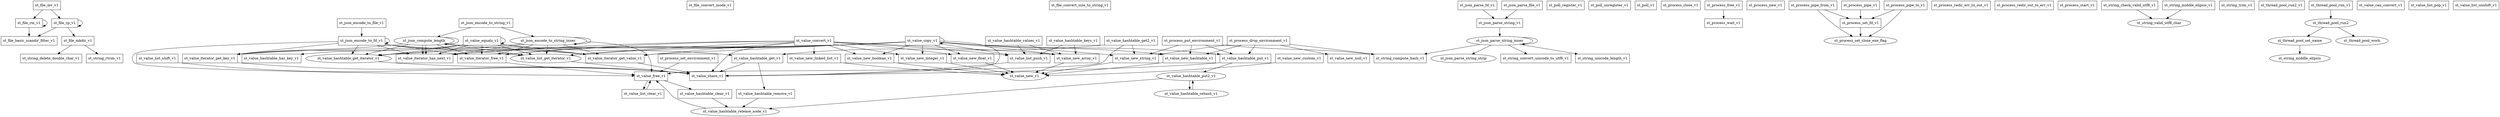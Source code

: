 digraph LibStone {
	st_file_basic_scandir_filter_v1 [shape=box];
	st_file_convert_mode_v1 [shape=box];
	st_file_convert_size_to_string_v1 [shape=box];
	st_file_cp_v1 [shape=box];
	st_file_mkdir_v1 [shape=box];
	st_file_mv_v1 [shape=box];
	st_file_rm_v1 [shape=box];
	st_json_compute_length [shape=oval];
	st_json_encode_to_fd_v1 [shape=box];
	st_json_encode_to_file_v1 [shape=box];
	st_json_encode_to_string_inner [shape=oval];
	st_json_encode_to_string_v1 [shape=box];
	st_json_parse_fd_v1 [shape=box];
	st_json_parse_file_v1 [shape=box];
	st_json_parse_string_inner [shape=oval];
	st_json_parse_string_strip [shape=oval];
	st_json_parse_string_v1 [shape=box];
	st_poll_register_v1 [shape=box];
	st_poll_unregister_v1 [shape=box];
	st_poll_v1 [shape=box];
	st_process_close_v1 [shape=box];
	st_process_drop_environment_v1 [shape=box];
	st_process_free_v1 [shape=box];
	st_process_new_v1 [shape=box];
	st_process_pipe_from_v1 [shape=box];
	st_process_pipe_to_v1 [shape=box];
	st_process_pipe_v1 [shape=box];
	st_process_put_environment_v1 [shape=box];
	st_process_redir_err_to_out_v1 [shape=box];
	st_process_redir_out_to_err_v1 [shape=box];
	st_process_set_close_exe_flag [shape=oval];
	st_process_set_environment_v1 [shape=box];
	st_process_set_fd_v1 [shape=box];
	st_process_start_v1 [shape=box];
	st_process_wait_v1 [shape=box];
	st_string_check_valid_utf8_v1 [shape=box];
	st_string_compute_hash_v1 [shape=box];
	st_string_convert_unicode_to_utf8_v1 [shape=box];
	st_string_delete_double_char_v1 [shape=box];
	st_string_middle_elipsis_v1 [shape=box];
	st_string_rtrim_v1 [shape=box];
	st_string_trim_v1 [shape=box];
	st_string_unicode_length_v1 [shape=box];
	st_string_valid_utf8_char [shape=oval];
	st_thread_pool_run2_v1 [shape=box];
	st_thread_pool_run_v1 [shape=box];
	st_thread_pool_set_name [shape=oval];
	st_thread_pool_work [shape=oval];
	st_value_can_convert_v1 [shape=box];
	st_value_convert_v1 [shape=box];
	st_value_copy_v1 [shape=box];
	st_value_equals_v1 [shape=box];
	st_value_free_v1 [shape=box];
	st_value_hashtable_clear_v1 [shape=box];
	st_value_hashtable_get2_v1 [shape=box];
	st_value_hashtable_get_v1 [shape=box];
	st_value_hashtable_has_key_v1 [shape=box];
	st_value_hashtable_keys_v1 [shape=box];
	st_value_hashtable_put_v1 [shape=box];
	st_value_hashtable_remove_v1 [shape=box];
	st_value_hashtable_values_v1 [shape=box];
	st_value_iterator_free_v1 [shape=box];
	st_value_iterator_get_key_v1 [shape=box];
	st_value_iterator_get_value_v1 [shape=box];
	st_value_iterator_has_next_v1 [shape=box];
	st_value_list_clear_v1 [shape=box];
	st_value_list_pop_v1 [shape=box];
	st_value_list_push_v1 [shape=box];
	st_value_list_shift_v1 [shape=box];
	st_value_list_unshift_v1 [shape=box];
	st_value_new_array_v1 [shape=box];
	st_value_new_boolean_v1 [shape=box];
	st_value_new_custom_v1 [shape=box];
	st_value_new_float_v1 [shape=box];
	st_value_new_hashtable_v1 [shape=box];
	st_value_new_integer_v1 [shape=box];
	st_value_new_linked_list_v1 [shape=box];
	st_value_new_null_v1 [shape=box];
	st_value_new_string_v1 [shape=box];
	st_value_share_v1 [shape=box];
	st_value_new_v1 [shape=oval];
	st_value_hashtable_put2_v1 [shape=oval];
	st_value_hashtable_rehash_v1 [shape=oval];
	st_value_hashtable_release_node_v1 [shape=oval];

	st_file_cp_v1 -> st_file_basic_scandir_filter_v1;
	st_file_cp_v1 -> st_file_cp_v1;
	st_file_cp_v1 -> st_file_mkdir_v1;
	st_file_mkdir_v1 -> st_string_delete_double_char_v1;
	st_file_mkdir_v1 -> st_string_rtrim_v1;
	st_file_mv_v1 -> st_file_cp_v1;
	st_file_mv_v1 -> st_file_rm_v1;
	st_file_rm_v1 -> st_file_basic_scandir_filter_v1;
	st_file_rm_v1 -> st_file_rm_v1;

	st_json_compute_length -> st_json_compute_length;
	st_json_compute_length -> st_value_hashtable_get_iterator_v1;
	st_json_compute_length -> st_value_iterator_free_v1;
	st_json_compute_length -> st_value_iterator_get_key_v1;
	st_json_compute_length -> st_value_iterator_get_value_v1;
	st_json_compute_length -> st_value_iterator_has_next_v1;
	st_json_compute_length -> st_value_iterator_has_next_v1;
	st_json_compute_length -> st_value_list_get_iterator_v1;
	st_json_encode_to_fd_v1 -> st_json_encode_to_fd_v1;
	st_json_encode_to_fd_v1 -> st_value_free_v1;
	st_json_encode_to_fd_v1 -> st_value_hashtable_get_iterator_v1;
	st_json_encode_to_fd_v1 -> st_value_iterator_free_v1;
	st_json_encode_to_fd_v1 -> st_value_iterator_get_key_v1;
	st_json_encode_to_fd_v1 -> st_value_iterator_get_value_v1;
	st_json_encode_to_fd_v1 -> st_value_iterator_has_next_v1;
	st_json_encode_to_fd_v1 -> st_value_list_get_iterator_v1;
	st_json_encode_to_file_v1 -> st_json_encode_to_fd_v1;
	st_json_encode_to_string_inner -> st_json_encode_to_string_inner;
	st_json_encode_to_string_inner -> st_value_free_v1;
	st_json_encode_to_string_inner -> st_value_hashtable_get_iterator_v1;
	st_json_encode_to_string_inner -> st_value_iterator_free_v1;
	st_json_encode_to_string_inner -> st_value_iterator_get_value_v1;
	st_json_encode_to_string_inner -> st_value_iterator_has_next_v1;
	st_json_encode_to_string_inner -> st_value_list_get_iterator_v1;
	st_json_encode_to_string_v1 -> st_json_compute_length;
	st_json_encode_to_string_v1 -> st_json_encode_to_string_inner;
	st_json_parse_fd_v1 -> st_json_parse_string_v1;
	st_json_parse_file_v1 -> st_json_parse_string_v1;
	st_json_parse_string_inner -> st_json_parse_string_inner;
	st_json_parse_string_inner -> st_json_parse_string_strip;
	st_json_parse_string_inner -> st_string_compute_hash_v1;
	st_json_parse_string_inner -> st_string_convert_unicode_to_utf8_v1;
	st_json_parse_string_inner -> st_string_unicode_length_v1;
	st_json_parse_string_v1 -> st_json_parse_string_inner;

	st_process_drop_environment_v1 -> st_string_compute_hash_v1;
	st_process_drop_environment_v1 -> st_value_hashtable_put_v1;
	st_process_drop_environment_v1 -> st_value_new_hashtable_v1;
	st_process_drop_environment_v1 -> st_value_new_null_v1;
	st_process_drop_environment_v1 -> st_value_new_string_v1;
	st_process_free_v1 -> st_process_wait_v1;
	st_process_pipe_from_v1 -> st_process_set_close_exe_flag;
	st_process_pipe_from_v1 -> st_process_set_fd_v1;
	st_process_pipe_to_v1 -> st_process_set_close_exe_flag;
	st_process_pipe_to_v1 -> st_process_set_fd_v1;
	st_process_pipe_v1 -> st_process_set_fd_v1;
	st_process_put_environment_v1 -> st_string_compute_hash_v1;
	st_process_put_environment_v1 -> st_value_hashtable_put_v1;
	st_process_put_environment_v1 -> st_value_new_hashtable_v1;
	st_process_put_environment_v1 -> st_value_new_string_v1;
	st_process_set_environment_v1 -> st_value_free_v1;
	st_process_set_fd_v1 -> st_process_set_close_exe_flag;

	st_string_check_valid_utf8_v1 -> st_string_valid_utf8_char;
	st_string_middle_elipsis_v1 -> st_string_valid_utf8_char;

	st_thread_pool_run_v1 -> st_thread_pool_run2;
	st_thread_pool_run2 -> st_thread_pool_set_name;
	st_thread_pool_run2 -> st_thread_pool_work;
	st_thread_pool_set_name -> st_string_middle_elipsis;

	st_value_convert_v1 -> st_value_iterator_free_v1;
	st_value_convert_v1 -> st_value_iterator_get_value_v1;
	st_value_convert_v1 -> st_value_iterator_has_next_v1;
	st_value_convert_v1 -> st_value_list_get_iterator_v1;
	st_value_convert_v1 -> st_value_list_push_v1;
	st_value_convert_v1 -> st_value_new_array_v1;
	st_value_convert_v1 -> st_value_new_boolean_v1;
	st_value_convert_v1 -> st_value_new_float_v1;
	st_value_convert_v1 -> st_value_new_integer_v1;
	st_value_convert_v1 -> st_value_new_linked_list_v1;
	st_value_convert_v1 -> st_value_share_v1;
	st_value_copy_v1 -> st_value_copy_v1;
	st_value_copy_v1 -> st_value_hashtable_get_iterator_v1;
	st_value_copy_v1 -> st_value_hashtable_put_v1;
	st_value_copy_v1 -> st_value_iterator_free_v1;
	st_value_copy_v1 -> st_value_iterator_get_key_v1;
	st_value_copy_v1 -> st_value_iterator_get_value_v1;
	st_value_copy_v1 -> st_value_iterator_has_next_v1;
	st_value_copy_v1 -> st_value_list_get_iterator_v1;
	st_value_copy_v1 -> st_value_list_push_v1;
	st_value_copy_v1 -> st_value_new_array_v1;
	st_value_copy_v1 -> st_value_new_boolean_v1;
	st_value_copy_v1 -> st_value_new_float_v1;
	st_value_copy_v1 -> st_value_new_hashtable_v1;
	st_value_copy_v1 -> st_value_new_integer_v1;
	st_value_copy_v1 -> st_value_new_string_v1;
	st_value_copy_v1 -> st_value_share_v1;
	st_value_equals_v1 -> st_value_equals_v1;
	st_value_equals_v1 -> st_value_hashtable_get_iterator_v1;
	st_value_equals_v1 -> st_value_hashtable_get_v1;
	st_value_equals_v1 -> st_value_hashtable_has_key_v1;
	st_value_equals_v1 -> st_value_iterator_free_v1;
	st_value_equals_v1 -> st_value_iterator_get_key_v1;
	st_value_equals_v1 -> st_value_iterator_get_value_v1;
	st_value_equals_v1 -> st_value_iterator_has_next_v1;
	st_value_equals_v1 -> st_value_list_get_iterator_v1;
	st_value_free_v1 -> st_value_hashtable_clear_v1;
	st_value_free_v1 -> st_value_list_clear_v1;
	st_value_hashtable_clear_v1 -> st_value_hashtable_release_node_v1;
	st_value_hashtable_get2_v1 -> st_value_free_v1;
	st_value_hashtable_get2_v1 -> st_value_hashtable_get_v1;
	st_value_hashtable_get2_v1 -> st_value_new_string_v1;
	st_value_hashtable_get_iterator_v1 -> st_value_share_v1;
	st_value_hashtable_get_v1 -> st_value_hashtable_remove_v1;
	st_value_hashtable_get_v1 -> st_value_share_v1;
	st_value_hashtable_keys_v1 -> st_value_list_push_v1;
	st_value_hashtable_keys_v1 -> st_value_new_array_v1;
	st_value_hashtable_put2_v1 -> st_value_hashtable_rehash_v1;
	st_value_hashtable_put2_v1 -> st_value_hashtable_release_node_v1;
	st_value_hashtable_put_v1 -> st_value_hashtable_put2_v1;
	st_value_hashtable_put_v1 -> st_value_share_v1;
	st_value_hashtable_rehash_v1 -> st_value_hashtable_put2_v1;
	st_value_hashtable_release_node_v1 -> st_value_free_v1;
	st_value_hashtable_remove_v1 -> st_value_hashtable_release_node_v1;
	st_value_hashtable_values_v1 -> st_value_list_push_v1;
	st_value_hashtable_values_v1 -> st_value_new_array_v1;
	st_value_iterator_free_v1 -> st_value_free_v1;
	st_value_iterator_get_key_v1 -> st_value_share_v1;
	st_value_iterator_get_value_v1 -> st_value_share_v1;
	st_value_list_clear_v1 -> st_value_free_v1;
	st_value_list_get_iterator_v1 -> st_value_share_v1;
	st_value_list_push_v1 -> st_value_share_v1;
	st_value_list_shift_v1 -> st_value_share_v1;
	st_value_new_array_v1 -> st_value_new_v1;
	st_value_new_boolean_v1 -> st_value_new_v1;
	st_value_new_custom_v1 -> st_value_new_v1;
	st_value_new_float_v1 -> st_value_new_v1;
	st_value_new_hashtable_v1 -> st_value_new_v1;
	st_value_new_integer_v1 -> st_value_new_v1;
	st_value_new_linked_list_v1 -> st_value_new_v1;
	st_value_new_string_v1 -> st_value_new_v1;
}

